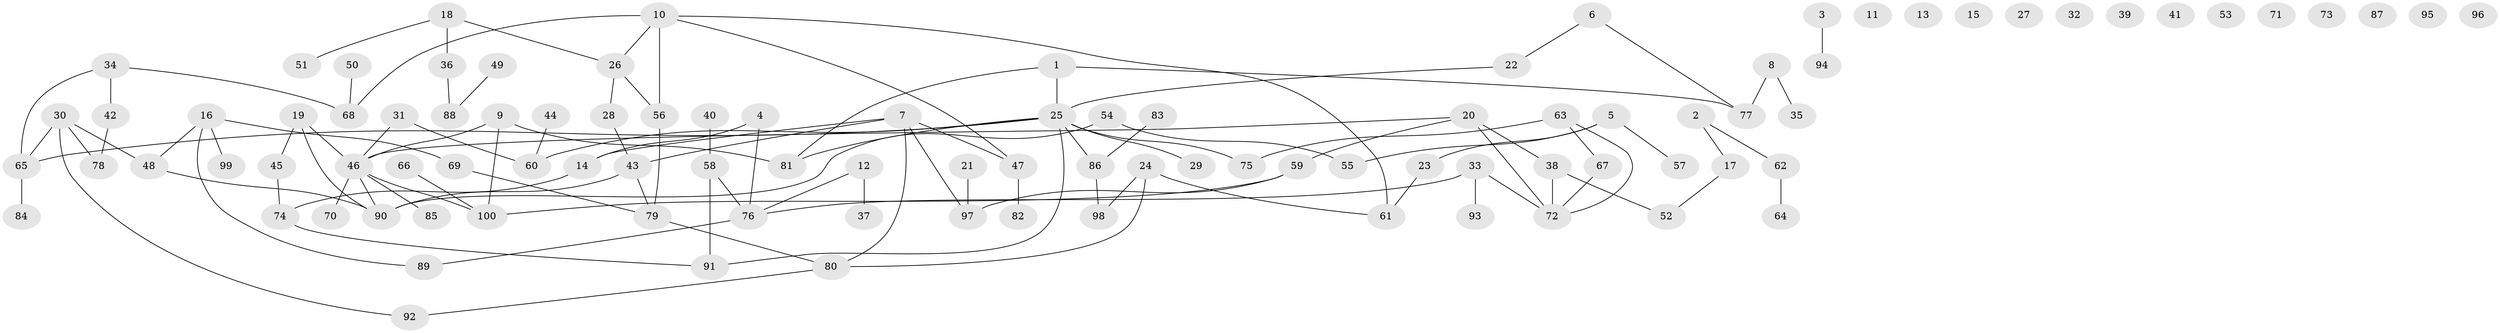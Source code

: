 // coarse degree distribution, {2: 0.375, 8: 0.03571428571428571, 1: 0.17857142857142858, 3: 0.23214285714285715, 5: 0.08928571428571429, 4: 0.07142857142857142, 6: 0.017857142857142856}
// Generated by graph-tools (version 1.1) at 2025/35/03/04/25 23:35:57]
// undirected, 100 vertices, 112 edges
graph export_dot {
  node [color=gray90,style=filled];
  1;
  2;
  3;
  4;
  5;
  6;
  7;
  8;
  9;
  10;
  11;
  12;
  13;
  14;
  15;
  16;
  17;
  18;
  19;
  20;
  21;
  22;
  23;
  24;
  25;
  26;
  27;
  28;
  29;
  30;
  31;
  32;
  33;
  34;
  35;
  36;
  37;
  38;
  39;
  40;
  41;
  42;
  43;
  44;
  45;
  46;
  47;
  48;
  49;
  50;
  51;
  52;
  53;
  54;
  55;
  56;
  57;
  58;
  59;
  60;
  61;
  62;
  63;
  64;
  65;
  66;
  67;
  68;
  69;
  70;
  71;
  72;
  73;
  74;
  75;
  76;
  77;
  78;
  79;
  80;
  81;
  82;
  83;
  84;
  85;
  86;
  87;
  88;
  89;
  90;
  91;
  92;
  93;
  94;
  95;
  96;
  97;
  98;
  99;
  100;
  1 -- 25;
  1 -- 77;
  1 -- 81;
  2 -- 17;
  2 -- 62;
  3 -- 94;
  4 -- 14;
  4 -- 76;
  5 -- 23;
  5 -- 55;
  5 -- 57;
  6 -- 22;
  6 -- 77;
  7 -- 14;
  7 -- 43;
  7 -- 47;
  7 -- 80;
  7 -- 97;
  8 -- 35;
  8 -- 77;
  9 -- 46;
  9 -- 81;
  9 -- 100;
  10 -- 26;
  10 -- 47;
  10 -- 56;
  10 -- 61;
  10 -- 68;
  12 -- 37;
  12 -- 76;
  14 -- 74;
  16 -- 48;
  16 -- 69;
  16 -- 89;
  16 -- 99;
  17 -- 52;
  18 -- 26;
  18 -- 36;
  18 -- 51;
  19 -- 45;
  19 -- 46;
  19 -- 90;
  20 -- 38;
  20 -- 46;
  20 -- 59;
  20 -- 72;
  21 -- 97;
  22 -- 25;
  23 -- 61;
  24 -- 61;
  24 -- 80;
  24 -- 98;
  25 -- 29;
  25 -- 60;
  25 -- 65;
  25 -- 75;
  25 -- 81;
  25 -- 86;
  25 -- 91;
  26 -- 28;
  26 -- 56;
  28 -- 43;
  30 -- 48;
  30 -- 65;
  30 -- 78;
  30 -- 92;
  31 -- 46;
  31 -- 60;
  33 -- 72;
  33 -- 76;
  33 -- 93;
  34 -- 42;
  34 -- 65;
  34 -- 68;
  36 -- 88;
  38 -- 52;
  38 -- 72;
  40 -- 58;
  42 -- 78;
  43 -- 79;
  43 -- 90;
  44 -- 60;
  45 -- 74;
  46 -- 70;
  46 -- 85;
  46 -- 90;
  46 -- 100;
  47 -- 82;
  48 -- 90;
  49 -- 88;
  50 -- 68;
  54 -- 55;
  54 -- 90;
  56 -- 79;
  58 -- 76;
  58 -- 91;
  59 -- 97;
  59 -- 100;
  62 -- 64;
  63 -- 67;
  63 -- 72;
  63 -- 75;
  65 -- 84;
  66 -- 100;
  67 -- 72;
  69 -- 79;
  74 -- 91;
  76 -- 89;
  79 -- 80;
  80 -- 92;
  83 -- 86;
  86 -- 98;
}

